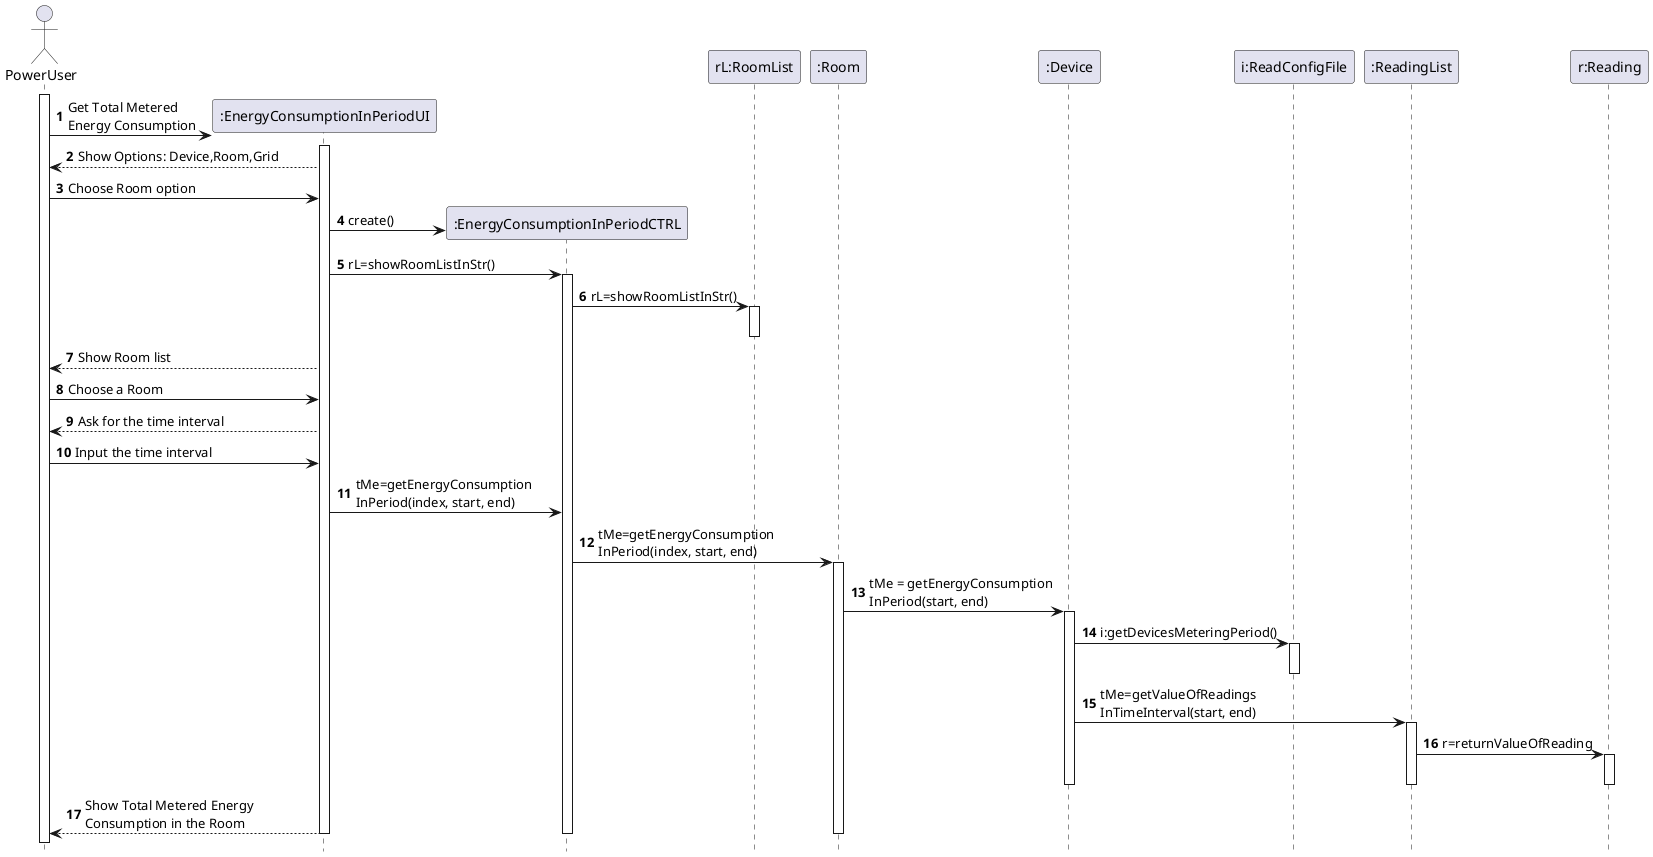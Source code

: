 @startuml
autonumber
hidefootbox
actor PowerUser

activate PowerUser
create ":EnergyConsumptionInPeriodUI"
PowerUser -> ":EnergyConsumptionInPeriodUI": Get Total Metered\nEnergy Consumption
activate  ":EnergyConsumptionInPeriodUI"
PowerUser <-- ":EnergyConsumptionInPeriodUI": Show Options: Device,Room,Grid
PowerUser -> ":EnergyConsumptionInPeriodUI": Choose Room option
create ":EnergyConsumptionInPeriodCTRL"
":EnergyConsumptionInPeriodUI" -> ":EnergyConsumptionInPeriodCTRL": create()
":EnergyConsumptionInPeriodUI" -> ":EnergyConsumptionInPeriodCTRL": rL=showRoomListInStr()
activate ":EnergyConsumptionInPeriodCTRL"
":EnergyConsumptionInPeriodCTRL" -> "rL:RoomList": rL=showRoomListInStr()
activate "rL:RoomList"
deactivate "rL:RoomList"
PowerUser <-- ":EnergyConsumptionInPeriodUI": Show Room list
PowerUser -> ":EnergyConsumptionInPeriodUI": Choose a Room
PowerUser <-- ":EnergyConsumptionInPeriodUI": Ask for the time interval
PowerUser -> ":EnergyConsumptionInPeriodUI": Input the time interval
":EnergyConsumptionInPeriodUI" -> ":EnergyConsumptionInPeriodCTRL": tMe=getEnergyConsumption\nInPeriod(index, start, end)
":EnergyConsumptionInPeriodCTRL" -> ":Room": tMe=getEnergyConsumption\nInPeriod(index, start, end)
activate ":Room"
":Room" -> ":Device": tMe = getEnergyConsumption\nInPeriod(start, end)
activate ":Device"
":Device" -> "i:ReadConfigFile": i:getDevicesMeteringPeriod()
activate "i:ReadConfigFile"
deactivate "i:ReadConfigFile"
":Device" -> ":ReadingList": tMe=getValueOfReadings\nInTimeInterval(start, end)
activate ":ReadingList"
":ReadingList" -> "r:Reading": r=returnValueOfReading
activate "r:Reading"
deactivate "r:Reading"
deactivate ":ReadingList"
deactivate ":Device"
PowerUser <-- ":EnergyConsumptionInPeriodUI": Show Total Metered Energy\nConsumption in the Room
deactivate ":Room"
deactivate ":EnergyConsumptionInPeriodCTRL"
deactivate ":EnergyConsumptionInPeriodUI"


@enduml
